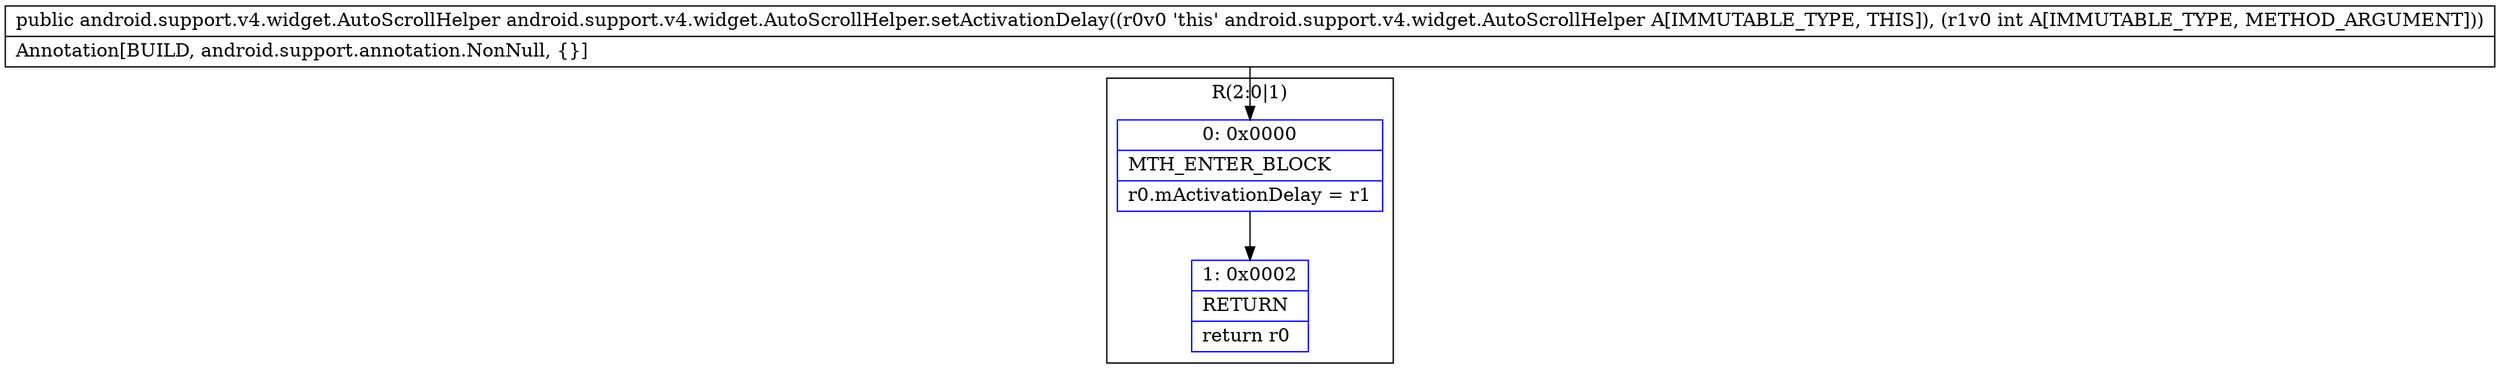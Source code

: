 digraph "CFG forandroid.support.v4.widget.AutoScrollHelper.setActivationDelay(I)Landroid\/support\/v4\/widget\/AutoScrollHelper;" {
subgraph cluster_Region_1473551280 {
label = "R(2:0|1)";
node [shape=record,color=blue];
Node_0 [shape=record,label="{0\:\ 0x0000|MTH_ENTER_BLOCK\l|r0.mActivationDelay = r1\l}"];
Node_1 [shape=record,label="{1\:\ 0x0002|RETURN\l|return r0\l}"];
}
MethodNode[shape=record,label="{public android.support.v4.widget.AutoScrollHelper android.support.v4.widget.AutoScrollHelper.setActivationDelay((r0v0 'this' android.support.v4.widget.AutoScrollHelper A[IMMUTABLE_TYPE, THIS]), (r1v0 int A[IMMUTABLE_TYPE, METHOD_ARGUMENT]))  | Annotation[BUILD, android.support.annotation.NonNull, \{\}]\l}"];
MethodNode -> Node_0;
Node_0 -> Node_1;
}

